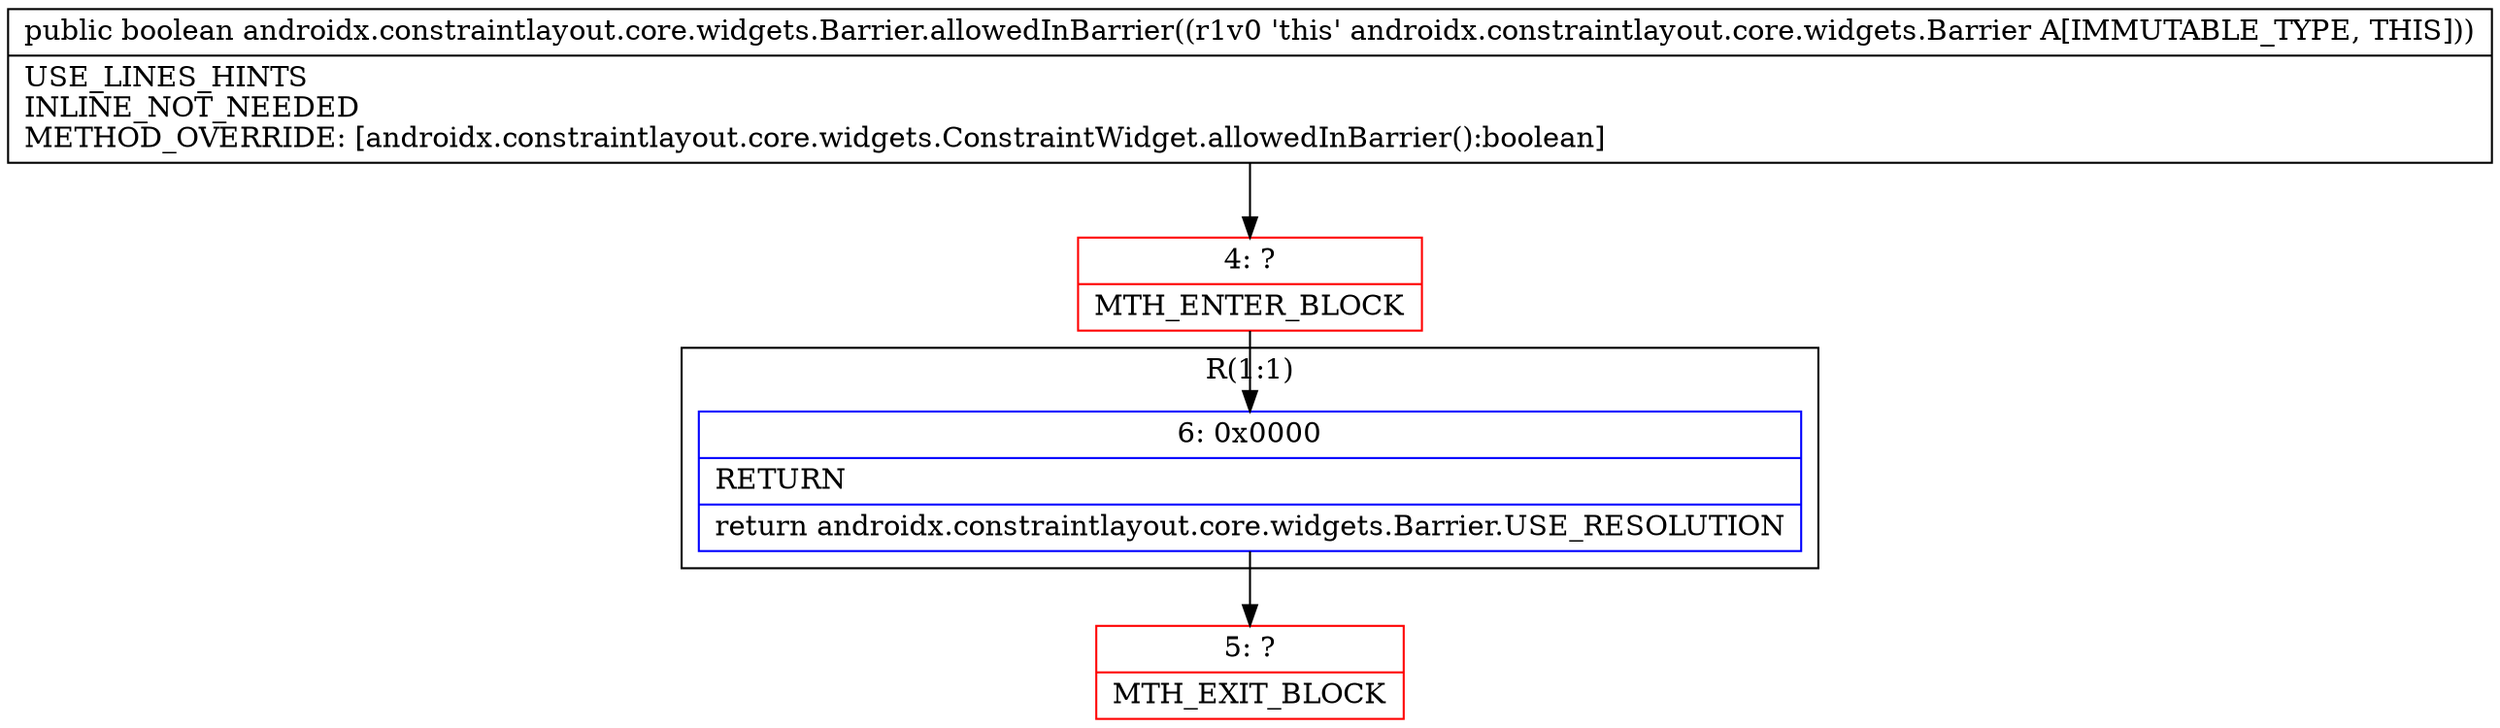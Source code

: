 digraph "CFG forandroidx.constraintlayout.core.widgets.Barrier.allowedInBarrier()Z" {
subgraph cluster_Region_897877334 {
label = "R(1:1)";
node [shape=record,color=blue];
Node_6 [shape=record,label="{6\:\ 0x0000|RETURN\l|return androidx.constraintlayout.core.widgets.Barrier.USE_RESOLUTION\l}"];
}
Node_4 [shape=record,color=red,label="{4\:\ ?|MTH_ENTER_BLOCK\l}"];
Node_5 [shape=record,color=red,label="{5\:\ ?|MTH_EXIT_BLOCK\l}"];
MethodNode[shape=record,label="{public boolean androidx.constraintlayout.core.widgets.Barrier.allowedInBarrier((r1v0 'this' androidx.constraintlayout.core.widgets.Barrier A[IMMUTABLE_TYPE, THIS]))  | USE_LINES_HINTS\lINLINE_NOT_NEEDED\lMETHOD_OVERRIDE: [androidx.constraintlayout.core.widgets.ConstraintWidget.allowedInBarrier():boolean]\l}"];
MethodNode -> Node_4;Node_6 -> Node_5;
Node_4 -> Node_6;
}

